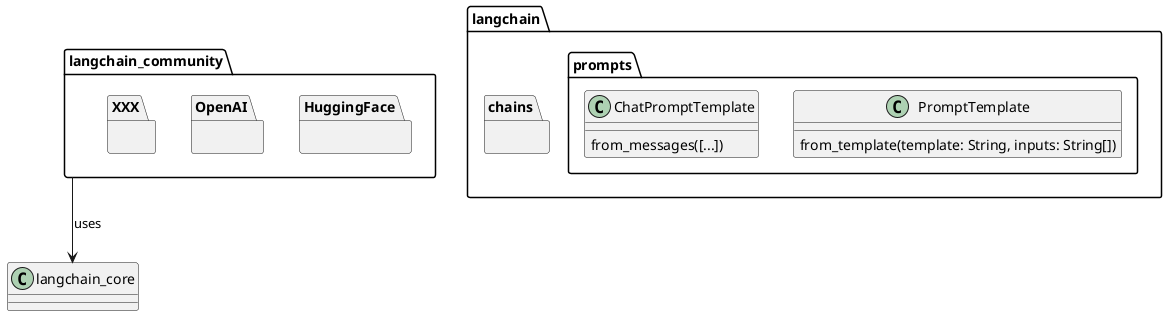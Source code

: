 @startuml

package langchain{
    package prompts {
        
        class PromptTemplate{
            from_template(template: String, inputs: String[])
        }

        class ChatPromptTemplate{
            from_messages([...])
        }

    }
    
    ' https://python.langchain.com/docs/modules/chains
    package chains{
        
    }
}

package langchain_community {
    package HuggingFace {}
    package OpenAI{}
    package XXX{}
}

langchain_community --> langchain_core : uses 

@enduml